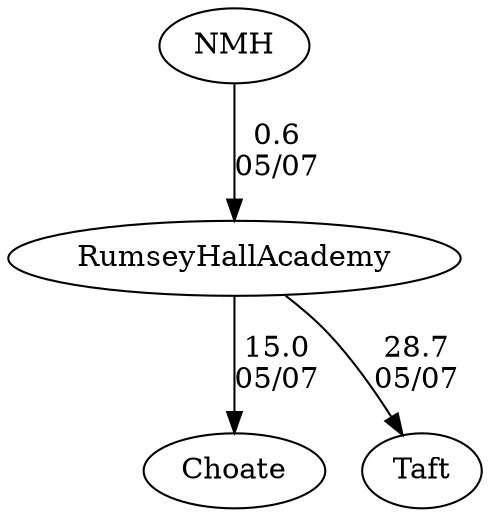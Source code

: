 digraph girls4foursRumseyHallAcademy {Choate [URL="girls4foursRumseyHallAcademyChoate.html"];Taft [URL="girls4foursRumseyHallAcademyTaft.html"];NMH [URL="girls4foursRumseyHallAcademyNMH.html"];RumseyHallAcademy [URL="girls4foursRumseyHallAcademyRumseyHallAcademy.html"];NMH -> RumseyHallAcademy[label="0.6
05/07", weight="100", tooltip="Founder's Day			
NEIRA Boys and Girls Fours Conditions: It was a beautiful day for racing on Lake Waramaug. A light breeze prevailed for the majority of the day with a moderately strong headwind for the final 750m at the end of the morning heats. The temperature was 68 to 73 degrees. Many thanks to all the participating teams and their coaches.", URL="https://www.row2k.com/results/resultspage.cfm?UID=09AFDE4AA96F97D9C1939E6DDCBC4CCF", random="random"]; 
RumseyHallAcademy -> Choate[label="15.0
05/07", weight="85", tooltip="Founder's Day			
NEIRA Boys and Girls Fours Conditions: It was a beautiful day for racing on Lake Waramaug. A light breeze prevailed for the majority of the day with a moderately strong headwind for the final 750m at the end of the morning heats. The temperature was 68 to 73 degrees. Many thanks to all the participating teams and their coaches.", URL="https://www.row2k.com/results/resultspage.cfm?UID=09AFDE4AA96F97D9C1939E6DDCBC4CCF", random="random"]; 
RumseyHallAcademy -> Taft[label="28.7
05/07", weight="72", tooltip="Founder's Day			
NEIRA Boys and Girls Fours Conditions: It was a beautiful day for racing on Lake Waramaug. A light breeze prevailed for the majority of the day with a moderately strong headwind for the final 750m at the end of the morning heats. The temperature was 68 to 73 degrees. Many thanks to all the participating teams and their coaches.", URL="https://www.row2k.com/results/resultspage.cfm?UID=09AFDE4AA96F97D9C1939E6DDCBC4CCF", random="random"]}